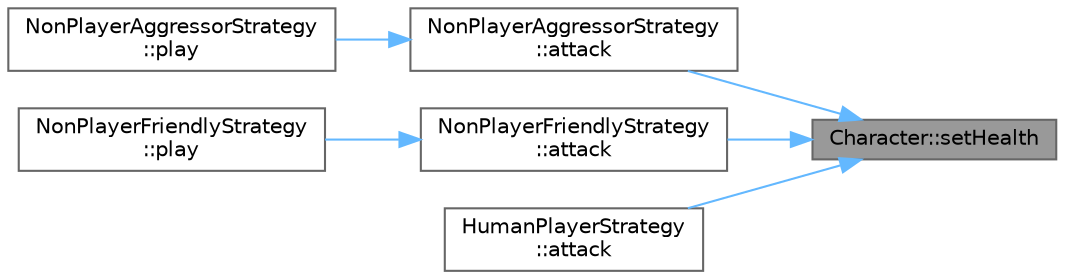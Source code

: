 digraph "Character::setHealth"
{
 // LATEX_PDF_SIZE
  bgcolor="transparent";
  edge [fontname=Helvetica,fontsize=10,labelfontname=Helvetica,labelfontsize=10];
  node [fontname=Helvetica,fontsize=10,shape=box,height=0.2,width=0.4];
  rankdir="RL";
  Node1 [id="Node000001",label="Character::setHealth",height=0.2,width=0.4,color="gray40", fillcolor="grey60", style="filled", fontcolor="black",tooltip=" "];
  Node1 -> Node2 [id="edge1_Node000001_Node000002",dir="back",color="steelblue1",style="solid",tooltip=" "];
  Node2 [id="Node000002",label="NonPlayerAggressorStrategy\l::attack",height=0.2,width=0.4,color="grey40", fillcolor="white", style="filled",URL="$class_non_player_aggressor_strategy.html#ad2e7c45f9b31c30ff5a170a34fa928dc",tooltip="method that attacks the player if in range"];
  Node2 -> Node3 [id="edge2_Node000002_Node000003",dir="back",color="steelblue1",style="solid",tooltip=" "];
  Node3 [id="Node000003",label="NonPlayerAggressorStrategy\l::play",height=0.2,width=0.4,color="grey40", fillcolor="white", style="filled",URL="$class_non_player_aggressor_strategy.html#a3b1902a785f42d4f0926e2da6e270a3e",tooltip="method that plays the npc's turn depending on its strategy"];
  Node1 -> Node4 [id="edge3_Node000001_Node000004",dir="back",color="steelblue1",style="solid",tooltip=" "];
  Node4 [id="Node000004",label="NonPlayerFriendlyStrategy\l::attack",height=0.2,width=0.4,color="grey40", fillcolor="white", style="filled",URL="$class_non_player_friendly_strategy.html#af1341ac70cee3ad690fce32cd0723a04",tooltip="method that attacks the player if in range"];
  Node4 -> Node5 [id="edge4_Node000004_Node000005",dir="back",color="steelblue1",style="solid",tooltip=" "];
  Node5 [id="Node000005",label="NonPlayerFriendlyStrategy\l::play",height=0.2,width=0.4,color="grey40", fillcolor="white", style="filled",URL="$class_non_player_friendly_strategy.html#a8fd915ad9af156309e3babc9a2b85b95",tooltip="method that plays the npc's turn depending on its strategy"];
  Node1 -> Node6 [id="edge5_Node000001_Node000006",dir="back",color="steelblue1",style="solid",tooltip=" "];
  Node6 [id="Node000006",label="HumanPlayerStrategy\l::attack",height=0.2,width=0.4,color="grey40", fillcolor="white", style="filled",URL="$class_human_player_strategy.html#a28bb22557f3a90643955784b22e6b521",tooltip="method that attacks the npc"];
}
